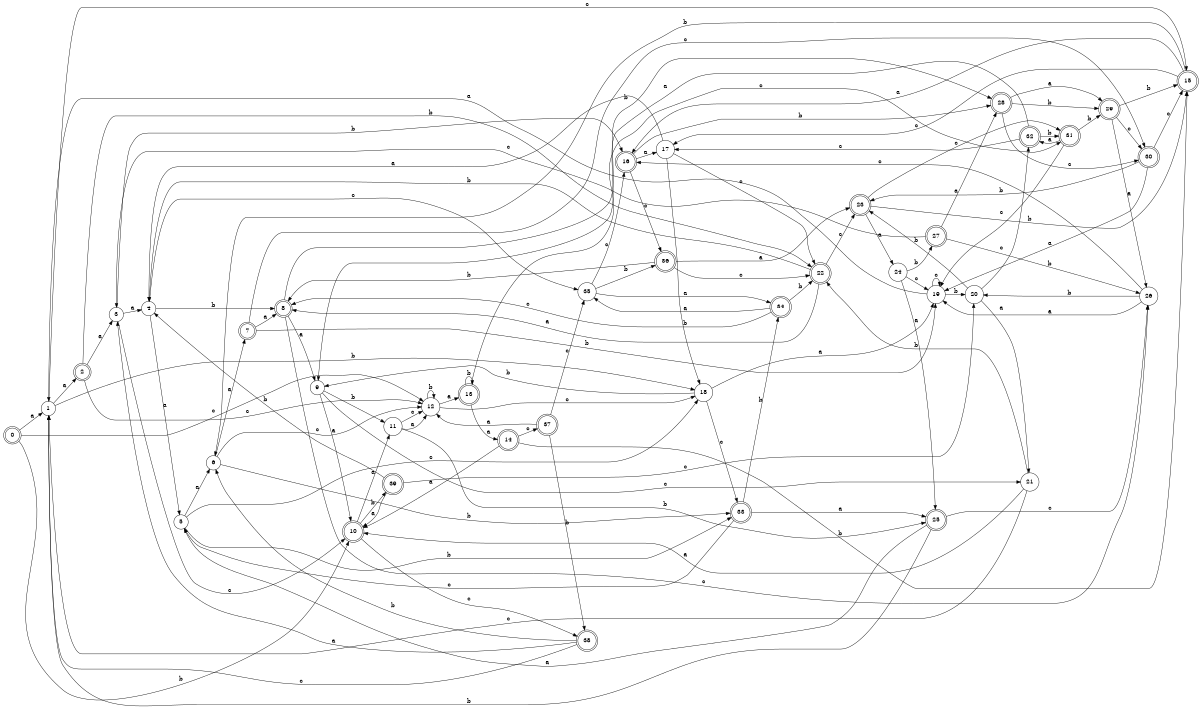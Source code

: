 digraph n32_6 {
__start0 [label="" shape="none"];

rankdir=LR;
size="8,5";

s0 [style="rounded,filled", color="black", fillcolor="white" shape="doublecircle", label="0"];
s1 [style="filled", color="black", fillcolor="white" shape="circle", label="1"];
s2 [style="rounded,filled", color="black", fillcolor="white" shape="doublecircle", label="2"];
s3 [style="filled", color="black", fillcolor="white" shape="circle", label="3"];
s4 [style="filled", color="black", fillcolor="white" shape="circle", label="4"];
s5 [style="filled", color="black", fillcolor="white" shape="circle", label="5"];
s6 [style="filled", color="black", fillcolor="white" shape="circle", label="6"];
s7 [style="rounded,filled", color="black", fillcolor="white" shape="doublecircle", label="7"];
s8 [style="rounded,filled", color="black", fillcolor="white" shape="doublecircle", label="8"];
s9 [style="filled", color="black", fillcolor="white" shape="circle", label="9"];
s10 [style="rounded,filled", color="black", fillcolor="white" shape="doublecircle", label="10"];
s11 [style="filled", color="black", fillcolor="white" shape="circle", label="11"];
s12 [style="filled", color="black", fillcolor="white" shape="circle", label="12"];
s13 [style="rounded,filled", color="black", fillcolor="white" shape="doublecircle", label="13"];
s14 [style="rounded,filled", color="black", fillcolor="white" shape="doublecircle", label="14"];
s15 [style="rounded,filled", color="black", fillcolor="white" shape="doublecircle", label="15"];
s16 [style="rounded,filled", color="black", fillcolor="white" shape="doublecircle", label="16"];
s17 [style="filled", color="black", fillcolor="white" shape="circle", label="17"];
s18 [style="filled", color="black", fillcolor="white" shape="circle", label="18"];
s19 [style="filled", color="black", fillcolor="white" shape="circle", label="19"];
s20 [style="filled", color="black", fillcolor="white" shape="circle", label="20"];
s21 [style="filled", color="black", fillcolor="white" shape="circle", label="21"];
s22 [style="rounded,filled", color="black", fillcolor="white" shape="doublecircle", label="22"];
s23 [style="rounded,filled", color="black", fillcolor="white" shape="doublecircle", label="23"];
s24 [style="filled", color="black", fillcolor="white" shape="circle", label="24"];
s25 [style="rounded,filled", color="black", fillcolor="white" shape="doublecircle", label="25"];
s26 [style="filled", color="black", fillcolor="white" shape="circle", label="26"];
s27 [style="rounded,filled", color="black", fillcolor="white" shape="doublecircle", label="27"];
s28 [style="rounded,filled", color="black", fillcolor="white" shape="doublecircle", label="28"];
s29 [style="rounded,filled", color="black", fillcolor="white" shape="doublecircle", label="29"];
s30 [style="rounded,filled", color="black", fillcolor="white" shape="doublecircle", label="30"];
s31 [style="rounded,filled", color="black", fillcolor="white" shape="doublecircle", label="31"];
s32 [style="rounded,filled", color="black", fillcolor="white" shape="doublecircle", label="32"];
s33 [style="rounded,filled", color="black", fillcolor="white" shape="doublecircle", label="33"];
s34 [style="rounded,filled", color="black", fillcolor="white" shape="doublecircle", label="34"];
s35 [style="filled", color="black", fillcolor="white" shape="circle", label="35"];
s36 [style="rounded,filled", color="black", fillcolor="white" shape="doublecircle", label="36"];
s37 [style="rounded,filled", color="black", fillcolor="white" shape="doublecircle", label="37"];
s38 [style="rounded,filled", color="black", fillcolor="white" shape="doublecircle", label="38"];
s39 [style="rounded,filled", color="black", fillcolor="white" shape="doublecircle", label="39"];
s0 -> s1 [label="a"];
s0 -> s10 [label="b"];
s0 -> s12 [label="c"];
s1 -> s2 [label="a"];
s1 -> s18 [label="b"];
s1 -> s15 [label="c"];
s2 -> s3 [label="a"];
s2 -> s22 [label="b"];
s2 -> s12 [label="c"];
s3 -> s4 [label="a"];
s3 -> s16 [label="b"];
s3 -> s10 [label="c"];
s4 -> s5 [label="a"];
s4 -> s8 [label="b"];
s4 -> s35 [label="c"];
s5 -> s6 [label="a"];
s5 -> s33 [label="b"];
s5 -> s18 [label="c"];
s6 -> s7 [label="a"];
s6 -> s33 [label="b"];
s6 -> s12 [label="c"];
s7 -> s8 [label="a"];
s7 -> s19 [label="b"];
s7 -> s30 [label="c"];
s8 -> s9 [label="a"];
s8 -> s28 [label="b"];
s8 -> s26 [label="c"];
s9 -> s10 [label="a"];
s9 -> s11 [label="b"];
s9 -> s21 [label="c"];
s10 -> s11 [label="a"];
s10 -> s39 [label="b"];
s10 -> s38 [label="c"];
s11 -> s12 [label="a"];
s11 -> s25 [label="b"];
s11 -> s12 [label="c"];
s12 -> s13 [label="a"];
s12 -> s12 [label="b"];
s12 -> s18 [label="c"];
s13 -> s14 [label="a"];
s13 -> s13 [label="b"];
s13 -> s31 [label="c"];
s14 -> s10 [label="a"];
s14 -> s15 [label="b"];
s14 -> s37 [label="c"];
s15 -> s16 [label="a"];
s15 -> s6 [label="b"];
s15 -> s17 [label="c"];
s16 -> s17 [label="a"];
s16 -> s28 [label="b"];
s16 -> s36 [label="c"];
s17 -> s4 [label="a"];
s17 -> s18 [label="b"];
s17 -> s22 [label="c"];
s18 -> s19 [label="a"];
s18 -> s9 [label="b"];
s18 -> s33 [label="c"];
s19 -> s1 [label="a"];
s19 -> s20 [label="b"];
s19 -> s19 [label="c"];
s20 -> s21 [label="a"];
s20 -> s23 [label="b"];
s20 -> s32 [label="c"];
s21 -> s10 [label="a"];
s21 -> s22 [label="b"];
s21 -> s1 [label="c"];
s22 -> s8 [label="a"];
s22 -> s4 [label="b"];
s22 -> s23 [label="c"];
s23 -> s24 [label="a"];
s23 -> s15 [label="b"];
s23 -> s31 [label="c"];
s24 -> s25 [label="a"];
s24 -> s27 [label="b"];
s24 -> s19 [label="c"];
s25 -> s5 [label="a"];
s25 -> s1 [label="b"];
s25 -> s26 [label="c"];
s26 -> s19 [label="a"];
s26 -> s20 [label="b"];
s26 -> s16 [label="c"];
s27 -> s28 [label="a"];
s27 -> s26 [label="b"];
s27 -> s3 [label="c"];
s28 -> s29 [label="a"];
s28 -> s29 [label="b"];
s28 -> s30 [label="c"];
s29 -> s26 [label="a"];
s29 -> s15 [label="b"];
s29 -> s30 [label="c"];
s30 -> s19 [label="a"];
s30 -> s23 [label="b"];
s30 -> s15 [label="c"];
s31 -> s32 [label="a"];
s31 -> s29 [label="b"];
s31 -> s19 [label="c"];
s32 -> s9 [label="a"];
s32 -> s31 [label="b"];
s32 -> s17 [label="c"];
s33 -> s25 [label="a"];
s33 -> s34 [label="b"];
s33 -> s5 [label="c"];
s34 -> s35 [label="a"];
s34 -> s22 [label="b"];
s34 -> s8 [label="c"];
s35 -> s34 [label="a"];
s35 -> s36 [label="b"];
s35 -> s16 [label="c"];
s36 -> s23 [label="a"];
s36 -> s8 [label="b"];
s36 -> s22 [label="c"];
s37 -> s12 [label="a"];
s37 -> s38 [label="b"];
s37 -> s35 [label="c"];
s38 -> s3 [label="a"];
s38 -> s6 [label="b"];
s38 -> s1 [label="c"];
s39 -> s10 [label="a"];
s39 -> s4 [label="b"];
s39 -> s20 [label="c"];

}